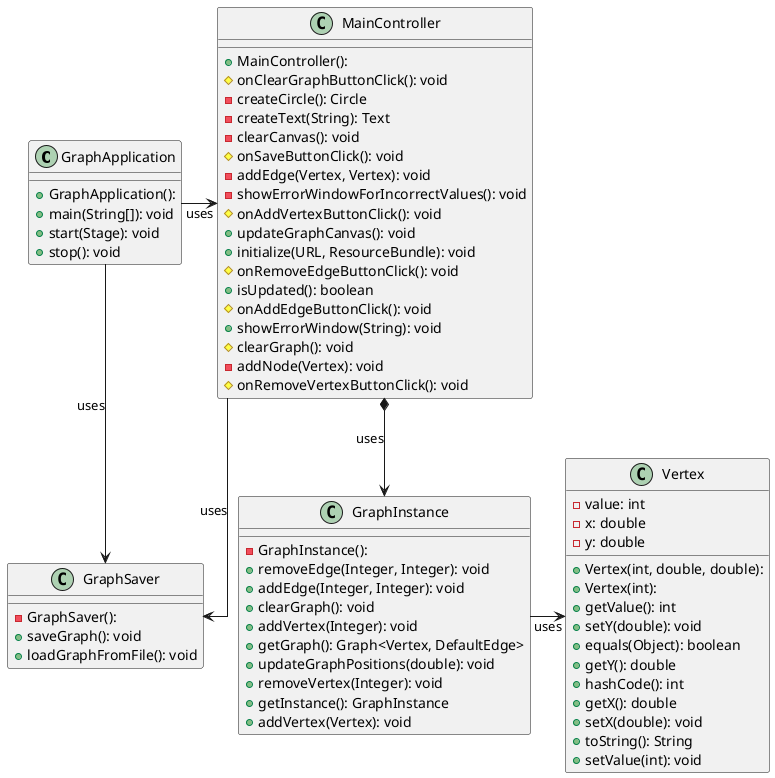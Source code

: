 @startuml

top to bottom direction
skinparam linetype ortho

class GraphApplication {
  + GraphApplication(): 
  + main(String[]): void
  + start(Stage): void
  + stop(): void
}
class GraphInstance {
  - GraphInstance(): 
  + removeEdge(Integer, Integer): void
  + addEdge(Integer, Integer): void
  + clearGraph(): void
  + addVertex(Integer): void
  + getGraph(): Graph<Vertex, DefaultEdge>
  + updateGraphPositions(double): void
  + removeVertex(Integer): void
  + getInstance(): GraphInstance
  + addVertex(Vertex): void
}
class GraphSaver {
  - GraphSaver(): 
  + saveGraph(): void
  + loadGraphFromFile(): void
}
class MainController {
  + MainController(): 
  # onClearGraphButtonClick(): void
  - createCircle(): Circle
  - createText(String): Text
  - clearCanvas(): void
  # onSaveButtonClick(): void
  - addEdge(Vertex, Vertex): void
  - showErrorWindowForIncorrectValues(): void
  # onAddVertexButtonClick(): void
  + updateGraphCanvas(): void
  + initialize(URL, ResourceBundle): void
  # onRemoveEdgeButtonClick(): void
  + isUpdated(): boolean
  # onAddEdgeButtonClick(): void
  + showErrorWindow(String): void
  # clearGraph(): void
  - addNode(Vertex): void
  # onRemoveVertexButtonClick(): void
}
class Vertex {
  - value: int
  - x: double
  - y: double
  + Vertex(int, double, double): 
  + Vertex(int): 
  + getValue(): int
  + setY(double): void
  + equals(Object): boolean
  + getY(): double
  + hashCode(): int
  + getX(): double
  + setX(double): void
  + toString(): String
  + setValue(int): void
}

GraphApplication -right-> MainController : uses
MainController *--> GraphInstance : uses
GraphInstance -right-> Vertex : uses
MainController --> GraphSaver : uses
GraphApplication --> GraphSaver : uses

@enduml